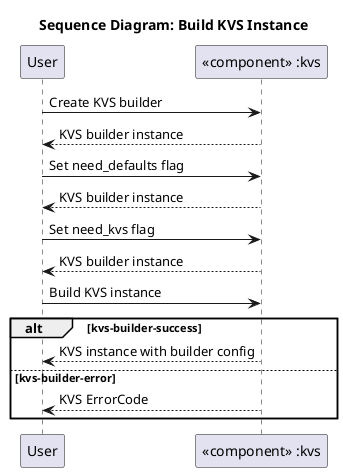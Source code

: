 @startuml

title Sequence Diagram: Build KVS Instance

participant "User" as actor
participant "«component» :kvs" as kvs

actor -> kvs: Create KVS builder
kvs --> actor: KVS builder instance

actor -> kvs: Set need_defaults flag
kvs --> actor: KVS builder instance

actor -> kvs: Set need_kvs flag
kvs --> actor: KVS builder instance

actor -> kvs: Build KVS instance

alt kvs-builder-success
    kvs --> actor: KVS instance with builder config
else kvs-builder-error
    kvs --> actor: KVS ErrorCode
end

@enduml
